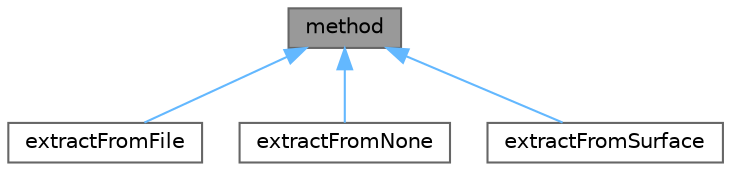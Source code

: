 digraph "method"
{
 // LATEX_PDF_SIZE
  bgcolor="transparent";
  edge [fontname=Helvetica,fontsize=10,labelfontname=Helvetica,labelfontsize=10];
  node [fontname=Helvetica,fontsize=10,shape=box,height=0.2,width=0.4];
  Node1 [id="Node000001",label="method",height=0.2,width=0.4,color="gray40", fillcolor="grey60", style="filled", fontcolor="black",tooltip="Abstract base for run-time selectable surface feature extraction methods."];
  Node1 -> Node2 [id="edge1_Node000001_Node000002",dir="back",color="steelblue1",style="solid",tooltip=" "];
  Node2 [id="Node000002",label="extractFromFile",height=0.2,width=0.4,color="gray40", fillcolor="white", style="filled",URL="$classFoam_1_1surfaceFeaturesExtraction_1_1extractFromFile.html",tooltip="Run-time selectable surface feature extraction."];
  Node1 -> Node3 [id="edge2_Node000001_Node000003",dir="back",color="steelblue1",style="solid",tooltip=" "];
  Node3 [id="Node000003",label="extractFromNone",height=0.2,width=0.4,color="gray40", fillcolor="white", style="filled",URL="$classFoam_1_1surfaceFeaturesExtraction_1_1extractFromNone.html",tooltip="Run-time selectable surface feature extraction - no extraction. Primarily useful with self-intersecti..."];
  Node1 -> Node4 [id="edge3_Node000001_Node000004",dir="back",color="steelblue1",style="solid",tooltip=" "];
  Node4 [id="Node000004",label="extractFromSurface",height=0.2,width=0.4,color="gray40", fillcolor="white", style="filled",URL="$classFoam_1_1surfaceFeaturesExtraction_1_1extractFromSurface.html",tooltip="Run-time selectable surface feature extraction - extract from surface."];
}

